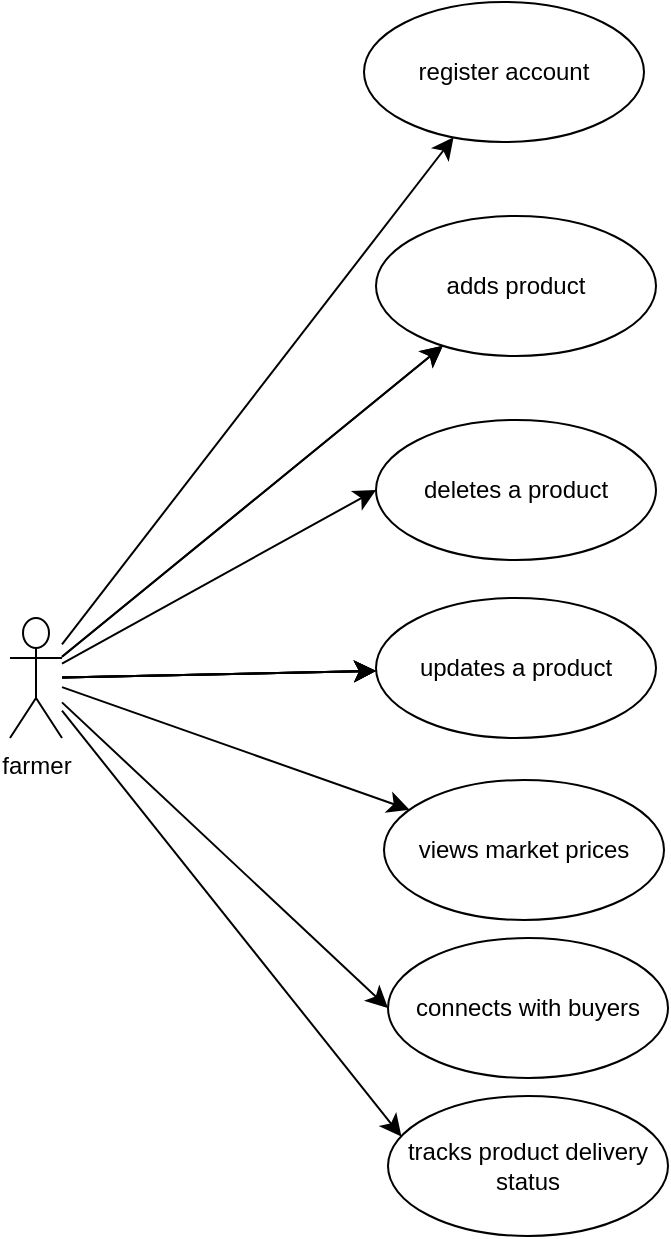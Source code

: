 <mxfile version="24.4.9" type="github">
  <diagram name="Page-1" id="b3bLt9QmsCSEi7zat9Xe">
    <mxGraphModel dx="836" dy="912" grid="0" gridSize="10" guides="1" tooltips="1" connect="1" arrows="1" fold="1" page="0" pageScale="1" pageWidth="1100" pageHeight="850" math="0" shadow="0">
      <root>
        <mxCell id="0" />
        <mxCell id="1" parent="0" />
        <mxCell id="QtXWayGIyKTpw7mKhyBs-3" value="" style="edgeStyle=none;curved=1;rounded=0;orthogonalLoop=1;jettySize=auto;html=1;fontSize=12;startSize=8;endSize=8;" edge="1" parent="1" source="QtXWayGIyKTpw7mKhyBs-1" target="QtXWayGIyKTpw7mKhyBs-2">
          <mxGeometry relative="1" as="geometry" />
        </mxCell>
        <mxCell id="QtXWayGIyKTpw7mKhyBs-15" value="" style="edgeStyle=none;curved=1;rounded=0;orthogonalLoop=1;jettySize=auto;html=1;fontSize=12;startSize=8;endSize=8;" edge="1" parent="1" source="QtXWayGIyKTpw7mKhyBs-1" target="QtXWayGIyKTpw7mKhyBs-13">
          <mxGeometry relative="1" as="geometry" />
        </mxCell>
        <mxCell id="QtXWayGIyKTpw7mKhyBs-16" value="" style="edgeStyle=none;curved=1;rounded=0;orthogonalLoop=1;jettySize=auto;html=1;fontSize=12;startSize=8;endSize=8;" edge="1" parent="1" source="QtXWayGIyKTpw7mKhyBs-1" target="QtXWayGIyKTpw7mKhyBs-13">
          <mxGeometry relative="1" as="geometry" />
        </mxCell>
        <mxCell id="QtXWayGIyKTpw7mKhyBs-17" value="" style="edgeStyle=none;curved=1;rounded=0;orthogonalLoop=1;jettySize=auto;html=1;fontSize=12;startSize=8;endSize=8;" edge="1" parent="1" source="QtXWayGIyKTpw7mKhyBs-1" target="QtXWayGIyKTpw7mKhyBs-10">
          <mxGeometry relative="1" as="geometry" />
        </mxCell>
        <mxCell id="QtXWayGIyKTpw7mKhyBs-18" value="" style="edgeStyle=none;curved=1;rounded=0;orthogonalLoop=1;jettySize=auto;html=1;fontSize=12;startSize=8;endSize=8;" edge="1" parent="1" source="QtXWayGIyKTpw7mKhyBs-1" target="QtXWayGIyKTpw7mKhyBs-10">
          <mxGeometry relative="1" as="geometry" />
        </mxCell>
        <mxCell id="QtXWayGIyKTpw7mKhyBs-19" value="" style="edgeStyle=none;curved=1;rounded=0;orthogonalLoop=1;jettySize=auto;html=1;fontSize=12;startSize=8;endSize=8;" edge="1" parent="1" source="QtXWayGIyKTpw7mKhyBs-1" target="QtXWayGIyKTpw7mKhyBs-10">
          <mxGeometry relative="1" as="geometry" />
        </mxCell>
        <mxCell id="QtXWayGIyKTpw7mKhyBs-22" style="edgeStyle=none;curved=1;rounded=0;orthogonalLoop=1;jettySize=auto;html=1;entryX=0;entryY=0.5;entryDx=0;entryDy=0;fontSize=12;startSize=8;endSize=8;" edge="1" parent="1" source="QtXWayGIyKTpw7mKhyBs-1" target="QtXWayGIyKTpw7mKhyBs-8">
          <mxGeometry relative="1" as="geometry" />
        </mxCell>
        <mxCell id="QtXWayGIyKTpw7mKhyBs-23" value="" style="edgeStyle=none;curved=1;rounded=0;orthogonalLoop=1;jettySize=auto;html=1;fontSize=12;startSize=8;endSize=8;" edge="1" parent="1" source="QtXWayGIyKTpw7mKhyBs-1" target="QtXWayGIyKTpw7mKhyBs-10">
          <mxGeometry relative="1" as="geometry" />
        </mxCell>
        <mxCell id="QtXWayGIyKTpw7mKhyBs-24" style="edgeStyle=none;curved=1;rounded=0;orthogonalLoop=1;jettySize=auto;html=1;fontSize=12;startSize=8;endSize=8;" edge="1" parent="1" source="QtXWayGIyKTpw7mKhyBs-1" target="QtXWayGIyKTpw7mKhyBs-12">
          <mxGeometry relative="1" as="geometry" />
        </mxCell>
        <mxCell id="QtXWayGIyKTpw7mKhyBs-25" style="edgeStyle=none;curved=1;rounded=0;orthogonalLoop=1;jettySize=auto;html=1;entryX=0;entryY=0.5;entryDx=0;entryDy=0;fontSize=12;startSize=8;endSize=8;" edge="1" parent="1" source="QtXWayGIyKTpw7mKhyBs-1" target="QtXWayGIyKTpw7mKhyBs-9">
          <mxGeometry relative="1" as="geometry" />
        </mxCell>
        <mxCell id="QtXWayGIyKTpw7mKhyBs-1" value="farmer" style="shape=umlActor;verticalLabelPosition=bottom;verticalAlign=top;html=1;outlineConnect=0;" vertex="1" parent="1">
          <mxGeometry x="-28" y="212" width="26" height="60" as="geometry" />
        </mxCell>
        <mxCell id="QtXWayGIyKTpw7mKhyBs-2" value="register account" style="ellipse;whiteSpace=wrap;html=1;" vertex="1" parent="1">
          <mxGeometry x="149" y="-96" width="140" height="70" as="geometry" />
        </mxCell>
        <mxCell id="QtXWayGIyKTpw7mKhyBs-7" value="tracks product delivery status" style="ellipse;whiteSpace=wrap;html=1;" vertex="1" parent="1">
          <mxGeometry x="161" y="451" width="140" height="70" as="geometry" />
        </mxCell>
        <mxCell id="QtXWayGIyKTpw7mKhyBs-8" value="deletes a product" style="ellipse;whiteSpace=wrap;html=1;" vertex="1" parent="1">
          <mxGeometry x="155" y="113" width="140" height="70" as="geometry" />
        </mxCell>
        <mxCell id="QtXWayGIyKTpw7mKhyBs-9" value="connects with buyers" style="ellipse;whiteSpace=wrap;html=1;" vertex="1" parent="1">
          <mxGeometry x="161" y="372" width="140" height="70" as="geometry" />
        </mxCell>
        <mxCell id="QtXWayGIyKTpw7mKhyBs-10" value="updates a product" style="ellipse;whiteSpace=wrap;html=1;" vertex="1" parent="1">
          <mxGeometry x="155" y="202" width="140" height="70" as="geometry" />
        </mxCell>
        <mxCell id="QtXWayGIyKTpw7mKhyBs-12" value="views market prices" style="ellipse;whiteSpace=wrap;html=1;" vertex="1" parent="1">
          <mxGeometry x="159" y="293" width="140" height="70" as="geometry" />
        </mxCell>
        <mxCell id="QtXWayGIyKTpw7mKhyBs-13" value="adds product" style="ellipse;whiteSpace=wrap;html=1;" vertex="1" parent="1">
          <mxGeometry x="155" y="11" width="140" height="70" as="geometry" />
        </mxCell>
        <mxCell id="QtXWayGIyKTpw7mKhyBs-26" style="edgeStyle=none;curved=1;rounded=0;orthogonalLoop=1;jettySize=auto;html=1;entryX=0.048;entryY=0.29;entryDx=0;entryDy=0;entryPerimeter=0;fontSize=12;startSize=8;endSize=8;" edge="1" parent="1" source="QtXWayGIyKTpw7mKhyBs-1" target="QtXWayGIyKTpw7mKhyBs-7">
          <mxGeometry relative="1" as="geometry" />
        </mxCell>
      </root>
    </mxGraphModel>
  </diagram>
</mxfile>
